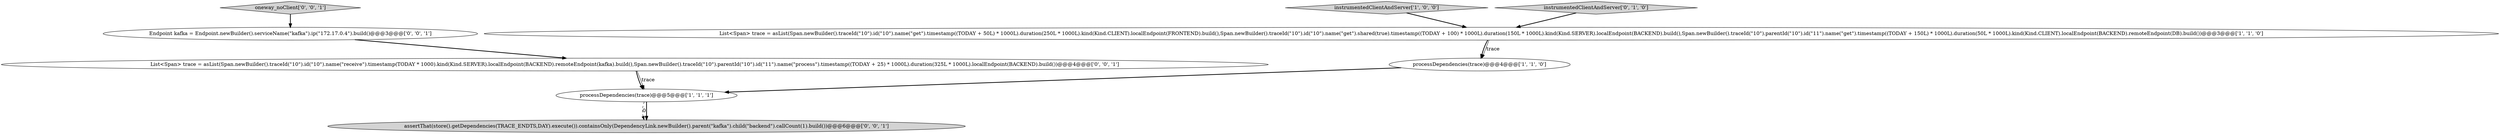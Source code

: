 digraph {
1 [style = filled, label = "processDependencies(trace)@@@5@@@['1', '1', '1']", fillcolor = white, shape = ellipse image = "AAA0AAABBB1BBB"];
5 [style = filled, label = "Endpoint kafka = Endpoint.newBuilder().serviceName(\"kafka\").ip(\"172.17.0.4\").build()@@@3@@@['0', '0', '1']", fillcolor = white, shape = ellipse image = "AAA0AAABBB3BBB"];
2 [style = filled, label = "instrumentedClientAndServer['1', '0', '0']", fillcolor = lightgray, shape = diamond image = "AAA0AAABBB1BBB"];
7 [style = filled, label = "assertThat(store().getDependencies(TRACE_ENDTS,DAY).execute()).containsOnly(DependencyLink.newBuilder().parent(\"kafka\").child(\"backend\").callCount(1).build())@@@6@@@['0', '0', '1']", fillcolor = lightgray, shape = ellipse image = "AAA0AAABBB3BBB"];
3 [style = filled, label = "List<Span> trace = asList(Span.newBuilder().traceId(\"10\").id(\"10\").name(\"get\").timestamp((TODAY + 50L) * 1000L).duration(250L * 1000L).kind(Kind.CLIENT).localEndpoint(FRONTEND).build(),Span.newBuilder().traceId(\"10\").id(\"10\").name(\"get\").shared(true).timestamp((TODAY + 100) * 1000L).duration(150L * 1000L).kind(Kind.SERVER).localEndpoint(BACKEND).build(),Span.newBuilder().traceId(\"10\").parentId(\"10\").id(\"11\").name(\"get\").timestamp((TODAY + 150L) * 1000L).duration(50L * 1000L).kind(Kind.CLIENT).localEndpoint(BACKEND).remoteEndpoint(DB).build())@@@3@@@['1', '1', '0']", fillcolor = white, shape = ellipse image = "AAA0AAABBB1BBB"];
6 [style = filled, label = "oneway_noClient['0', '0', '1']", fillcolor = lightgray, shape = diamond image = "AAA0AAABBB3BBB"];
8 [style = filled, label = "List<Span> trace = asList(Span.newBuilder().traceId(\"10\").id(\"10\").name(\"receive\").timestamp(TODAY * 1000).kind(Kind.SERVER).localEndpoint(BACKEND).remoteEndpoint(kafka).build(),Span.newBuilder().traceId(\"10\").parentId(\"10\").id(\"11\").name(\"process\").timestamp((TODAY + 25) * 1000L).duration(325L * 1000L).localEndpoint(BACKEND).build())@@@4@@@['0', '0', '1']", fillcolor = white, shape = ellipse image = "AAA0AAABBB3BBB"];
0 [style = filled, label = "processDependencies(trace)@@@4@@@['1', '1', '0']", fillcolor = white, shape = ellipse image = "AAA0AAABBB1BBB"];
4 [style = filled, label = "instrumentedClientAndServer['0', '1', '0']", fillcolor = lightgray, shape = diamond image = "AAA0AAABBB2BBB"];
8->1 [style = bold, label=""];
3->0 [style = bold, label=""];
4->3 [style = bold, label=""];
5->8 [style = bold, label=""];
6->5 [style = bold, label=""];
1->7 [style = dashed, label="0"];
1->7 [style = bold, label=""];
0->1 [style = bold, label=""];
8->1 [style = solid, label="trace"];
2->3 [style = bold, label=""];
3->0 [style = solid, label="trace"];
}

